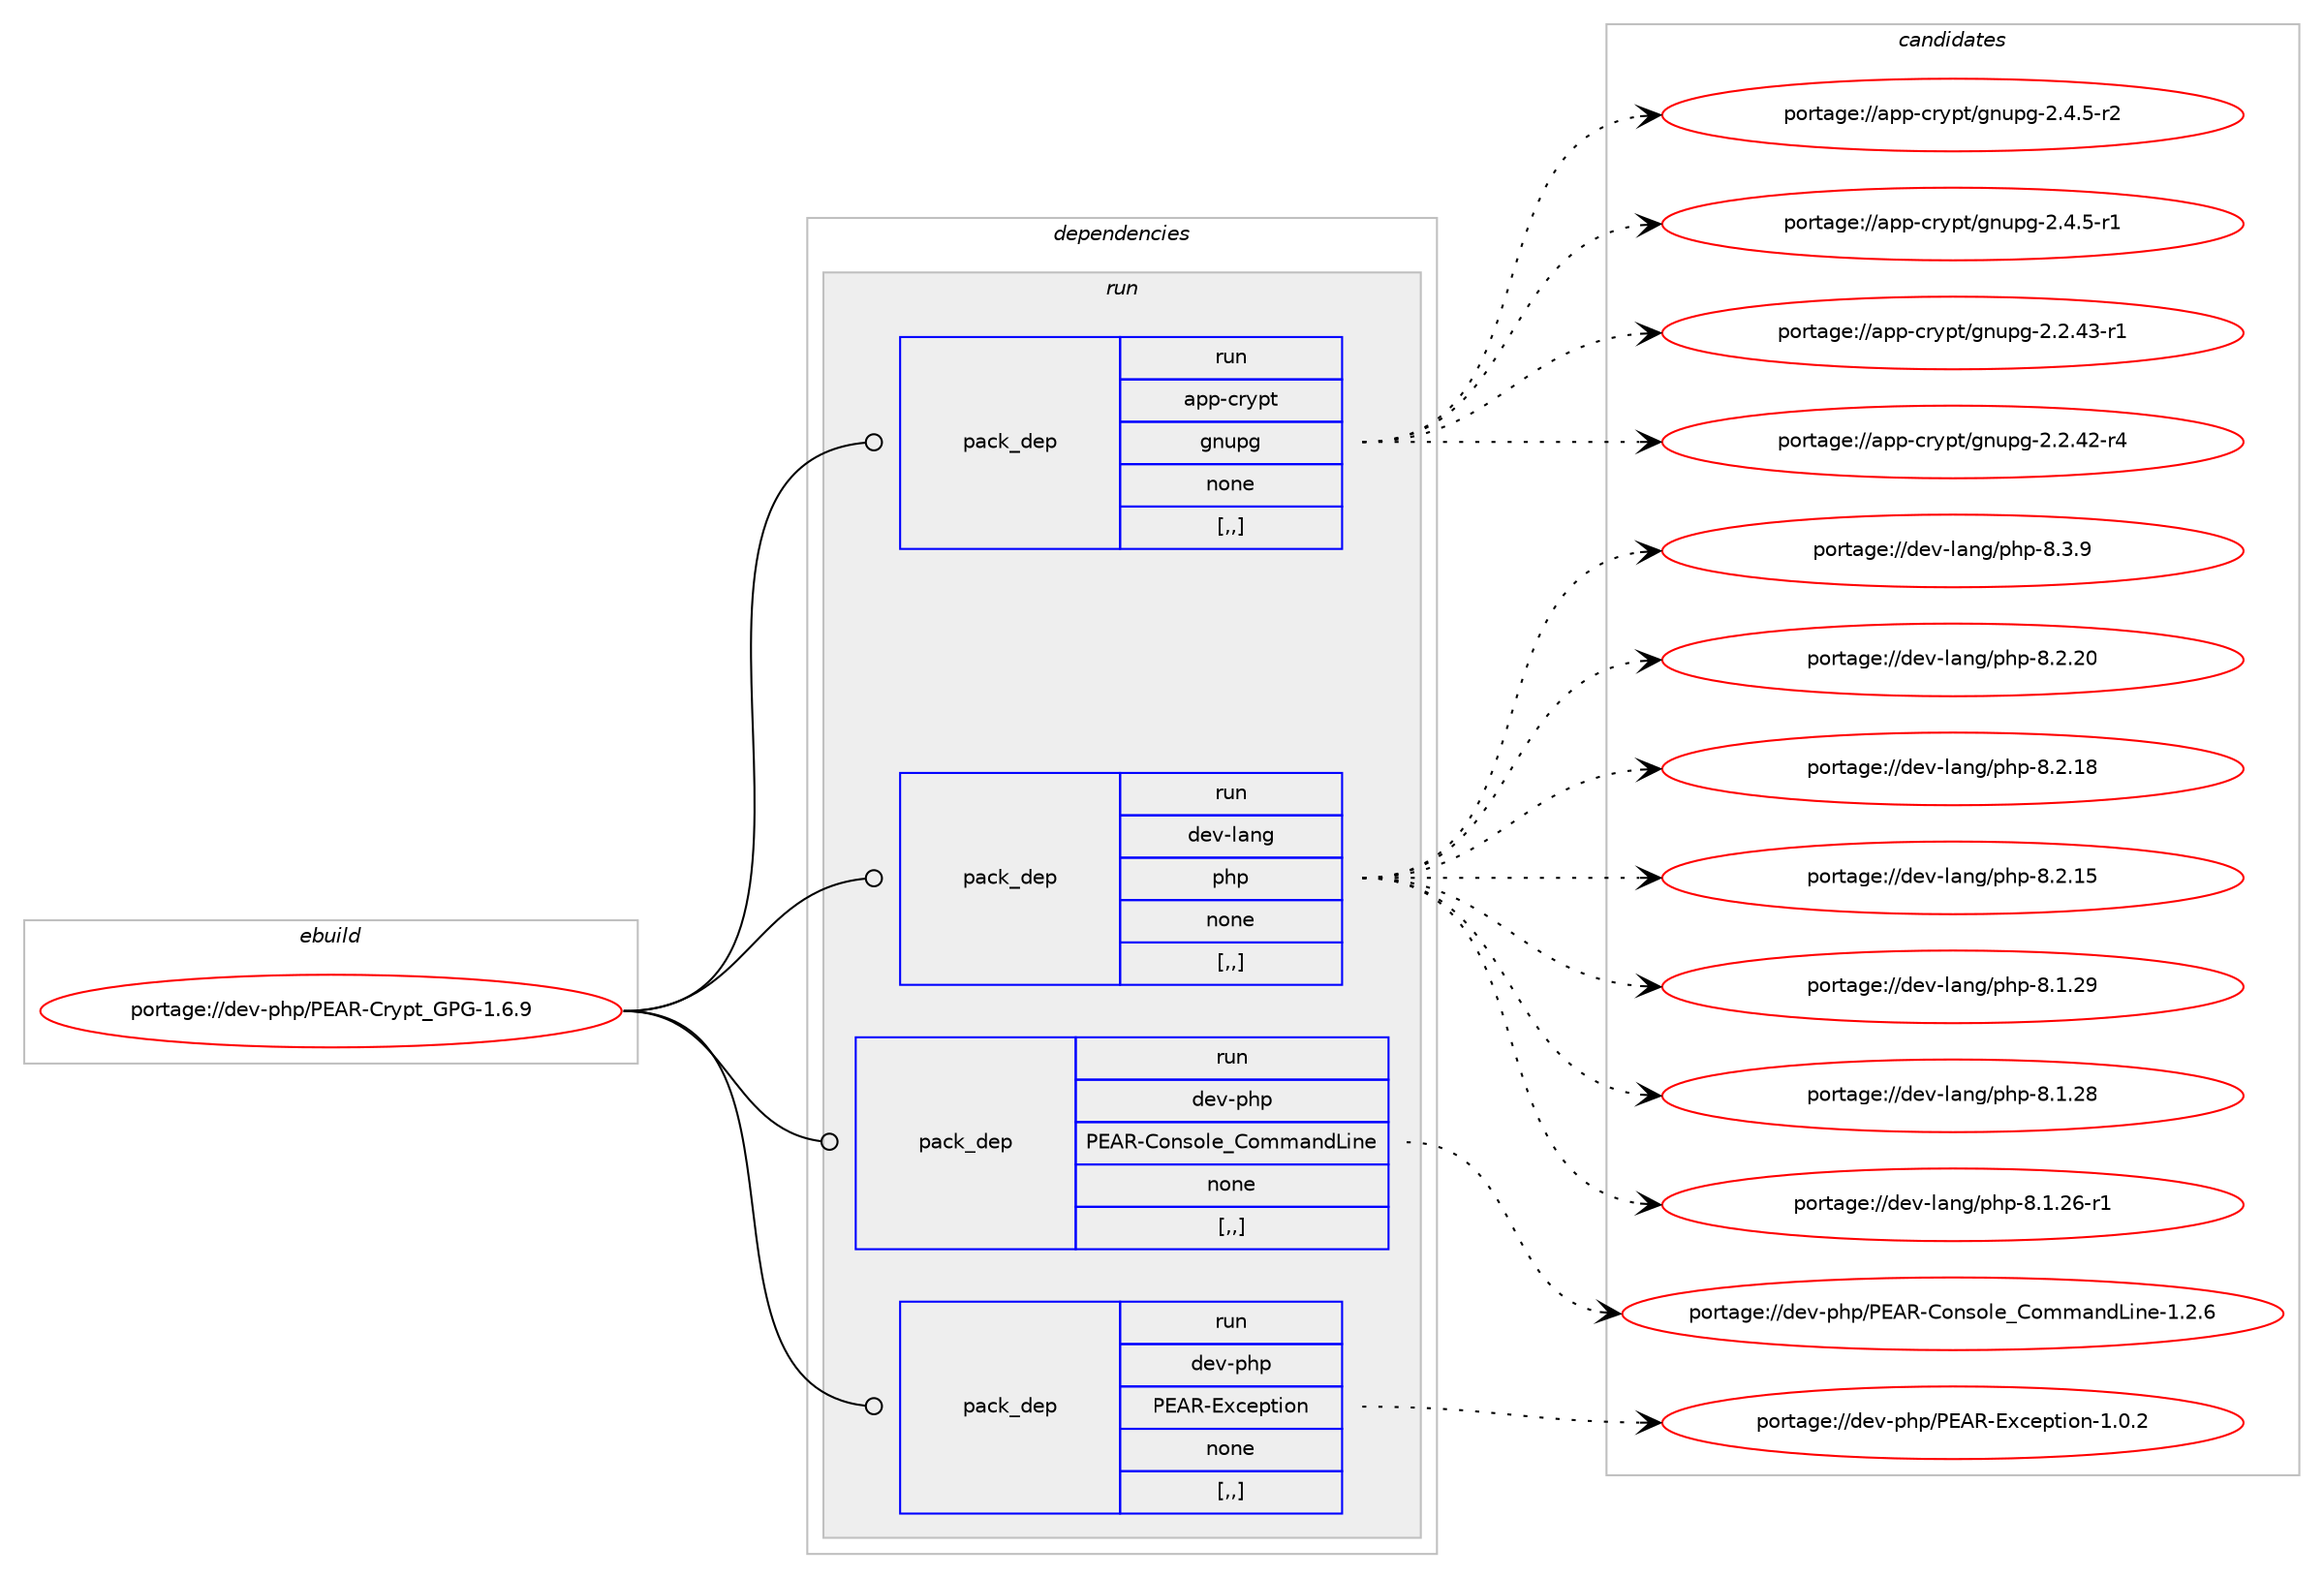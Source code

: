 digraph prolog {

# *************
# Graph options
# *************

newrank=true;
concentrate=true;
compound=true;
graph [rankdir=LR,fontname=Helvetica,fontsize=10,ranksep=1.5];#, ranksep=2.5, nodesep=0.2];
edge  [arrowhead=vee];
node  [fontname=Helvetica,fontsize=10];

# **********
# The ebuild
# **********

subgraph cluster_leftcol {
color=gray;
label=<<i>ebuild</i>>;
id [label="portage://dev-php/PEAR-Crypt_GPG-1.6.9", color=red, width=4, href="../dev-php/PEAR-Crypt_GPG-1.6.9.svg"];
}

# ****************
# The dependencies
# ****************

subgraph cluster_midcol {
color=gray;
label=<<i>dependencies</i>>;
subgraph cluster_compile {
fillcolor="#eeeeee";
style=filled;
label=<<i>compile</i>>;
}
subgraph cluster_compileandrun {
fillcolor="#eeeeee";
style=filled;
label=<<i>compile and run</i>>;
}
subgraph cluster_run {
fillcolor="#eeeeee";
style=filled;
label=<<i>run</i>>;
subgraph pack108135 {
dependency139412 [label=<<TABLE BORDER="0" CELLBORDER="1" CELLSPACING="0" CELLPADDING="4" WIDTH="220"><TR><TD ROWSPAN="6" CELLPADDING="30">pack_dep</TD></TR><TR><TD WIDTH="110">run</TD></TR><TR><TD>app-crypt</TD></TR><TR><TD>gnupg</TD></TR><TR><TD>none</TD></TR><TR><TD>[,,]</TD></TR></TABLE>>, shape=none, color=blue];
}
id:e -> dependency139412:w [weight=20,style="solid",arrowhead="odot"];
subgraph pack108136 {
dependency139413 [label=<<TABLE BORDER="0" CELLBORDER="1" CELLSPACING="0" CELLPADDING="4" WIDTH="220"><TR><TD ROWSPAN="6" CELLPADDING="30">pack_dep</TD></TR><TR><TD WIDTH="110">run</TD></TR><TR><TD>dev-lang</TD></TR><TR><TD>php</TD></TR><TR><TD>none</TD></TR><TR><TD>[,,]</TD></TR></TABLE>>, shape=none, color=blue];
}
id:e -> dependency139413:w [weight=20,style="solid",arrowhead="odot"];
subgraph pack108137 {
dependency139414 [label=<<TABLE BORDER="0" CELLBORDER="1" CELLSPACING="0" CELLPADDING="4" WIDTH="220"><TR><TD ROWSPAN="6" CELLPADDING="30">pack_dep</TD></TR><TR><TD WIDTH="110">run</TD></TR><TR><TD>dev-php</TD></TR><TR><TD>PEAR-Console_CommandLine</TD></TR><TR><TD>none</TD></TR><TR><TD>[,,]</TD></TR></TABLE>>, shape=none, color=blue];
}
id:e -> dependency139414:w [weight=20,style="solid",arrowhead="odot"];
subgraph pack108138 {
dependency139415 [label=<<TABLE BORDER="0" CELLBORDER="1" CELLSPACING="0" CELLPADDING="4" WIDTH="220"><TR><TD ROWSPAN="6" CELLPADDING="30">pack_dep</TD></TR><TR><TD WIDTH="110">run</TD></TR><TR><TD>dev-php</TD></TR><TR><TD>PEAR-Exception</TD></TR><TR><TD>none</TD></TR><TR><TD>[,,]</TD></TR></TABLE>>, shape=none, color=blue];
}
id:e -> dependency139415:w [weight=20,style="solid",arrowhead="odot"];
}
}

# **************
# The candidates
# **************

subgraph cluster_choices {
rank=same;
color=gray;
label=<<i>candidates</i>>;

subgraph choice108135 {
color=black;
nodesep=1;
choice971121124599114121112116471031101171121034550465246534511450 [label="portage://app-crypt/gnupg-2.4.5-r2", color=red, width=4,href="../app-crypt/gnupg-2.4.5-r2.svg"];
choice971121124599114121112116471031101171121034550465246534511449 [label="portage://app-crypt/gnupg-2.4.5-r1", color=red, width=4,href="../app-crypt/gnupg-2.4.5-r1.svg"];
choice97112112459911412111211647103110117112103455046504652514511449 [label="portage://app-crypt/gnupg-2.2.43-r1", color=red, width=4,href="../app-crypt/gnupg-2.2.43-r1.svg"];
choice97112112459911412111211647103110117112103455046504652504511452 [label="portage://app-crypt/gnupg-2.2.42-r4", color=red, width=4,href="../app-crypt/gnupg-2.2.42-r4.svg"];
dependency139412:e -> choice971121124599114121112116471031101171121034550465246534511450:w [style=dotted,weight="100"];
dependency139412:e -> choice971121124599114121112116471031101171121034550465246534511449:w [style=dotted,weight="100"];
dependency139412:e -> choice97112112459911412111211647103110117112103455046504652514511449:w [style=dotted,weight="100"];
dependency139412:e -> choice97112112459911412111211647103110117112103455046504652504511452:w [style=dotted,weight="100"];
}
subgraph choice108136 {
color=black;
nodesep=1;
choice100101118451089711010347112104112455646514657 [label="portage://dev-lang/php-8.3.9", color=red, width=4,href="../dev-lang/php-8.3.9.svg"];
choice10010111845108971101034711210411245564650465048 [label="portage://dev-lang/php-8.2.20", color=red, width=4,href="../dev-lang/php-8.2.20.svg"];
choice10010111845108971101034711210411245564650464956 [label="portage://dev-lang/php-8.2.18", color=red, width=4,href="../dev-lang/php-8.2.18.svg"];
choice10010111845108971101034711210411245564650464953 [label="portage://dev-lang/php-8.2.15", color=red, width=4,href="../dev-lang/php-8.2.15.svg"];
choice10010111845108971101034711210411245564649465057 [label="portage://dev-lang/php-8.1.29", color=red, width=4,href="../dev-lang/php-8.1.29.svg"];
choice10010111845108971101034711210411245564649465056 [label="portage://dev-lang/php-8.1.28", color=red, width=4,href="../dev-lang/php-8.1.28.svg"];
choice100101118451089711010347112104112455646494650544511449 [label="portage://dev-lang/php-8.1.26-r1", color=red, width=4,href="../dev-lang/php-8.1.26-r1.svg"];
dependency139413:e -> choice100101118451089711010347112104112455646514657:w [style=dotted,weight="100"];
dependency139413:e -> choice10010111845108971101034711210411245564650465048:w [style=dotted,weight="100"];
dependency139413:e -> choice10010111845108971101034711210411245564650464956:w [style=dotted,weight="100"];
dependency139413:e -> choice10010111845108971101034711210411245564650464953:w [style=dotted,weight="100"];
dependency139413:e -> choice10010111845108971101034711210411245564649465057:w [style=dotted,weight="100"];
dependency139413:e -> choice10010111845108971101034711210411245564649465056:w [style=dotted,weight="100"];
dependency139413:e -> choice100101118451089711010347112104112455646494650544511449:w [style=dotted,weight="100"];
}
subgraph choice108137 {
color=black;
nodesep=1;
choice100101118451121041124780696582456711111011511110810195671111091099711010076105110101454946504654 [label="portage://dev-php/PEAR-Console_CommandLine-1.2.6", color=red, width=4,href="../dev-php/PEAR-Console_CommandLine-1.2.6.svg"];
dependency139414:e -> choice100101118451121041124780696582456711111011511110810195671111091099711010076105110101454946504654:w [style=dotted,weight="100"];
}
subgraph choice108138 {
color=black;
nodesep=1;
choice100101118451121041124780696582456912099101112116105111110454946484650 [label="portage://dev-php/PEAR-Exception-1.0.2", color=red, width=4,href="../dev-php/PEAR-Exception-1.0.2.svg"];
dependency139415:e -> choice100101118451121041124780696582456912099101112116105111110454946484650:w [style=dotted,weight="100"];
}
}

}
